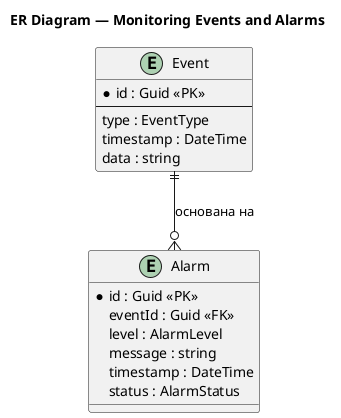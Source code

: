 @startuml db_schema_monitoring

title ER Diagram — Monitoring Events and Alarms

entity Event {
  * id : Guid <<PK>>
  --
  type : EventType
  timestamp : DateTime
  data : string
}

entity Alarm {
  * id : Guid <<PK>>
  eventId : Guid <<FK>>
  level : AlarmLevel
  message : string
  timestamp : DateTime
  status : AlarmStatus
}

Event ||--o{ Alarm : основана на

@enduml 